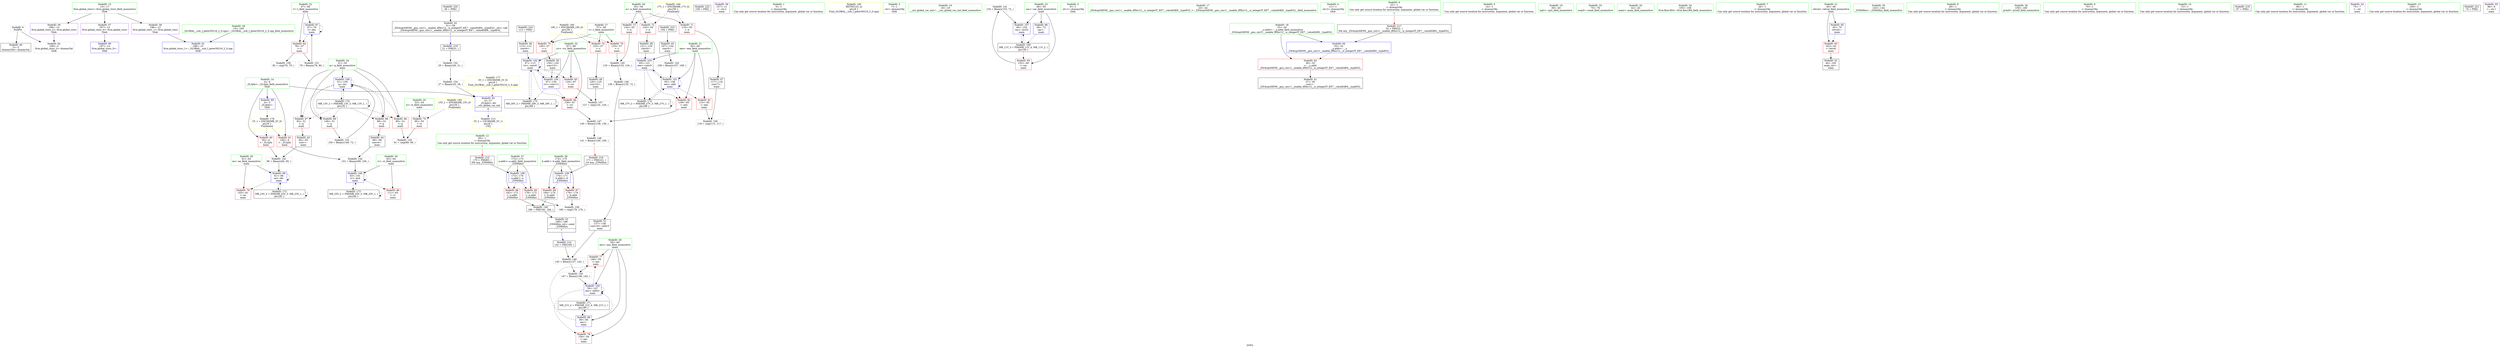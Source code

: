 digraph "SVFG" {
	label="SVFG";

	Node0x55759406e330 [shape=record,color=grey,label="{NodeID: 0\nNullPtr}"];
	Node0x55759406e330 -> Node0x557594078660[style=solid];
	Node0x55759406e330 -> Node0x55759407c210[style=solid];
	Node0x557594078de0 [shape=record,color=blue,label="{NodeID: 97\n47\<--79\nt\<--dec\nmain\n}"];
	Node0x557594078de0 -> Node0x55759407aac0[style=dashed];
	Node0x557594078de0 -> Node0x557594078de0[style=dashed];
	Node0x557594076f30 [shape=record,color=green,label="{NodeID: 14\n4\<--6\n_ZL3phi\<--_ZL3phi_field_insensitive\nGlob }"];
	Node0x557594076f30 -> Node0x55759407a780[style=solid];
	Node0x557594076f30 -> Node0x55759407a850[style=solid];
	Node0x557594076f30 -> Node0x55759407bf10[style=solid];
	Node0x557594076f30 -> Node0x55759407c310[style=solid];
	Node0x557594077bb0 [shape=record,color=green,label="{NodeID: 28\n59\<--60\nans\<--ans_field_insensitive\nmain\n}"];
	Node0x557594077bb0 -> Node0x55759407b550[style=solid];
	Node0x557594077bb0 -> Node0x55759407b620[style=solid];
	Node0x557594077bb0 -> Node0x557594078eb0[style=solid];
	Node0x557594077bb0 -> Node0x557594079460[style=solid];
	Node0x557594078830 [shape=record,color=black,label="{NodeID: 42\n31\<--38\n_ZSt4sqrtIiEN9__gnu_cxx11__enable_ifIXsr12__is_integerIT_EE7__valueEdE6__typeES2__ret\<--call\n_ZSt4sqrtIiEN9__gnu_cxx11__enable_ifIXsr12__is_integerIT_EE7__valueEdE6__typeES2_\n|{<s0>1}}"];
	Node0x557594078830:s0 -> Node0x557594099810[style=solid,color=blue];
	Node0x557594099ba0 [shape=record,color=black,label="{NodeID: 222\n158 = PHI()\n}"];
	Node0x55759407a3b0 [shape=record,color=purple,label="{NodeID: 56\n157\<--11\n\<--.str.2\nmain\n}"];
	Node0x5575940812f0 [shape=record,color=grey,label="{NodeID: 153\n150 = Binary(149, 72, )\n}"];
	Node0x5575940812f0 -> Node0x55759407d5d0[style=solid];
	Node0x55759407afa0 [shape=record,color=red,label="{NodeID: 70\n90\<--53\n\<--w\nmain\n}"];
	Node0x55759407afa0 -> Node0x5575940815f0[style=solid];
	Node0x55759407bb00 [shape=record,color=red,label="{NodeID: 84\n138\<--67\n\<--rrr\nmain\n}"];
	Node0x55759407bb00 -> Node0x5575940809f0[style=solid];
	Node0x557594076030 [shape=record,color=green,label="{NodeID: 1\n5\<--1\n\<--dummyObj\nCan only get source location for instruction, argument, global var or function.}"];
	Node0x557594078eb0 [shape=record,color=blue,label="{NodeID: 98\n59\<--85\nans\<--\nmain\n}"];
	Node0x557594078eb0 -> Node0x55759407b550[style=dashed];
	Node0x557594078eb0 -> Node0x55759407b620[style=dashed];
	Node0x557594078eb0 -> Node0x557594079460[style=dashed];
	Node0x557594078eb0 -> Node0x55759408a7c0[style=dashed];
	Node0x557594077030 [shape=record,color=green,label="{NodeID: 15\n13\<--17\nllvm.global_ctors\<--llvm.global_ctors_field_insensitive\nGlob }"];
	Node0x557594077030 -> Node0x55759407a480[style=solid];
	Node0x557594077030 -> Node0x55759407a580[style=solid];
	Node0x557594077030 -> Node0x55759407a680[style=solid];
	Node0x55759407d2c0 [shape=record,color=yellow,style=double,label="{NodeID: 195\nRETMU(2V_2)\npts\{6 \}\nFun[_GLOBAL__sub_I_peter50216_2_0.cpp]}"];
	Node0x557594077c80 [shape=record,color=green,label="{NodeID: 29\n61\<--62\nee\<--ee_field_insensitive\nmain\n}"];
	Node0x557594077c80 -> Node0x55759407b6f0[style=solid];
	Node0x557594077c80 -> Node0x557594078f80[style=solid];
	Node0x557594078900 [shape=record,color=black,label="{NodeID: 43\n94\<--93\nconv\<--\nmain\n}"];
	Node0x557594078900 -> Node0x557594080270[style=solid];
	Node0x557594099c70 [shape=record,color=black,label="{NodeID: 223\n104 = PHI()\n}"];
	Node0x557594099c70 -> Node0x557594078aa0[style=solid];
	Node0x557593ea6950 [shape=record,color=black,label="{NodeID: 140\n186 = PHI(182, 184, )\n}"];
	Node0x557593ea6950 -> Node0x55759407a140[style=solid];
	Node0x55759407a480 [shape=record,color=purple,label="{NodeID: 57\n197\<--13\nllvm.global_ctors_0\<--llvm.global_ctors\nGlob }"];
	Node0x55759407a480 -> Node0x55759407c010[style=solid];
	Node0x557594081470 [shape=record,color=grey,label="{NodeID: 154\n27 = Binary(25, 28, )\n}"];
	Node0x557594081470 -> Node0x55759407c310[style=solid];
	Node0x55759407b070 [shape=record,color=red,label="{NodeID: 71\n116\<--55\n\<--e\nmain\n}"];
	Node0x55759407b070 -> Node0x557594078c40[style=solid];
	Node0x55759407bbd0 [shape=record,color=red,label="{NodeID: 85\n178\<--172\n\<--a.addr\n_Z3MAXxx\n}"];
	Node0x55759407bbd0 -> Node0x557594081a70[style=solid];
	Node0x5575940760c0 [shape=record,color=green,label="{NodeID: 2\n7\<--1\n.str\<--dummyObj\nGlob }"];
	Node0x557594078f80 [shape=record,color=blue,label="{NodeID: 99\n61\<--96\nee\<--div\nmain\n}"];
	Node0x557594078f80 -> Node0x55759407b6f0[style=dashed];
	Node0x557594078f80 -> Node0x557594078f80[style=dashed];
	Node0x557594078f80 -> Node0x55759408acc0[style=dashed];
	Node0x557594077130 [shape=record,color=green,label="{NodeID: 16\n18\<--19\n__cxx_global_var_init\<--__cxx_global_var_init_field_insensitive\n}"];
	Node0x557594077d50 [shape=record,color=green,label="{NodeID: 30\n63\<--64\nrr\<--rr_field_insensitive\nmain\n}"];
	Node0x557594077d50 -> Node0x55759407b7c0[style=solid];
	Node0x557594077d50 -> Node0x557594079050[style=solid];
	Node0x5575940789d0 [shape=record,color=black,label="{NodeID: 44\n99\<--98\nconv4\<--\nmain\n}"];
	Node0x5575940789d0 -> Node0x557594080570[style=solid];
	Node0x557594099d70 [shape=record,color=black,label="{NodeID: 224\n112 = PHI()\n}"];
	Node0x557594099d70 -> Node0x557594078b70[style=solid];
	Node0x557594079be0 [shape=record,color=grey,label="{NodeID: 141\n154 = Binary(153, 72, )\n}"];
	Node0x557594079be0 -> Node0x55759407d6a0[style=solid];
	Node0x55759407a580 [shape=record,color=purple,label="{NodeID: 58\n198\<--13\nllvm.global_ctors_1\<--llvm.global_ctors\nGlob }"];
	Node0x55759407a580 -> Node0x55759407c110[style=solid];
	Node0x5575940815f0 [shape=record,color=grey,label="{NodeID: 155\n91 = cmp(89, 90, )\n}"];
	Node0x55759407b140 [shape=record,color=red,label="{NodeID: 72\n120\<--55\n\<--e\nmain\n}"];
	Node0x55759407b140 -> Node0x557594079d30[style=solid];
	Node0x557594089dc0 [shape=record,color=black,label="{NodeID: 169\nMR_11V_3 = PHI(MR_11V_4, MR_11V_2, )\npts\{50 \}\n}"];
	Node0x557594089dc0 -> Node0x55759407ab90[style=dashed];
	Node0x557594089dc0 -> Node0x55759407d6a0[style=dashed];
	Node0x55759407bca0 [shape=record,color=red,label="{NodeID: 86\n182\<--172\n\<--a.addr\n_Z3MAXxx\n}"];
	Node0x55759407bca0 -> Node0x557593ea6950[style=solid];
	Node0x557594076150 [shape=record,color=green,label="{NodeID: 3\n9\<--1\n.str.1\<--dummyObj\nGlob }"];
	Node0x55759408d180 [shape=record,color=yellow,style=double,label="{NodeID: 183\n15V_1 = ENCHI(MR_15V_0)\npts\{54 \}\nFun[main]}"];
	Node0x55759408d180 -> Node0x55759407afa0[style=dashed];
	Node0x557594079050 [shape=record,color=blue,label="{NodeID: 100\n63\<--101\nrr\<--mul\nmain\n}"];
	Node0x557594079050 -> Node0x55759407b7c0[style=dashed];
	Node0x557594079050 -> Node0x557594079050[style=dashed];
	Node0x557594079050 -> Node0x55759408b1c0[style=dashed];
	Node0x557594077230 [shape=record,color=green,label="{NodeID: 17\n23\<--24\n_ZSt4sqrtIiEN9__gnu_cxx11__enable_ifIXsr12__is_integerIT_EE7__valueEdE6__typeES2_\<--_ZSt4sqrtIiEN9__gnu_cxx11__enable_ifIXsr12__is_integerIT_EE7__valueEdE6__typeES2__field_insensitive\n}"];
	Node0x557594077e20 [shape=record,color=green,label="{NodeID: 31\n65\<--66\neee\<--eee_field_insensitive\nmain\n}"];
	Node0x557594077e20 -> Node0x55759407b890[style=solid];
	Node0x557594077e20 -> Node0x55759407b960[style=solid];
	Node0x557594077e20 -> Node0x557594079120[style=solid];
	Node0x557594077e20 -> Node0x5575940792c0[style=solid];
	Node0x557594078aa0 [shape=record,color=black,label="{NodeID: 45\n107\<--104\nconv5\<--\nmain\n}"];
	Node0x557594078aa0 -> Node0x5575940803f0[style=solid];
	Node0x557594080270 [shape=record,color=grey,label="{NodeID: 142\n96 = Binary(94, 95, )\n}"];
	Node0x557594080270 -> Node0x557594078f80[style=solid];
	Node0x55759407a680 [shape=record,color=purple,label="{NodeID: 59\n199\<--13\nllvm.global_ctors_2\<--llvm.global_ctors\nGlob }"];
	Node0x55759407a680 -> Node0x55759407c210[style=solid];
	Node0x557594081770 [shape=record,color=grey,label="{NodeID: 156\n118 = cmp(115, 117, )\n}"];
	Node0x55759407b210 [shape=record,color=red,label="{NodeID: 73\n134\<--55\n\<--e\nmain\n}"];
	Node0x55759407b210 -> Node0x5575940806f0[style=solid];
	Node0x55759408a2c0 [shape=record,color=black,label="{NodeID: 170\nMR_13V_2 = PHI(MR_13V_3, MR_13V_1, )\npts\{52 \}\n}"];
	Node0x55759408a2c0 -> Node0x55759407ac60[style=dashed];
	Node0x55759408a2c0 -> Node0x55759407ad30[style=dashed];
	Node0x55759408a2c0 -> Node0x55759407ae00[style=dashed];
	Node0x55759408a2c0 -> Node0x55759407aed0[style=dashed];
	Node0x55759408a2c0 -> Node0x55759407d5d0[style=dashed];
	Node0x55759408a2c0 -> Node0x55759408a2c0[style=dashed];
	Node0x55759407bd70 [shape=record,color=red,label="{NodeID: 87\n179\<--174\n\<--b.addr\n_Z3MAXxx\n}"];
	Node0x55759407bd70 -> Node0x557594081a70[style=solid];
	Node0x5575940761e0 [shape=record,color=green,label="{NodeID: 4\n11\<--1\n.str.2\<--dummyObj\nGlob }"];
	Node0x55759408d260 [shape=record,color=yellow,style=double,label="{NodeID: 184\n17V_1 = ENCHI(MR_17V_0)\npts\{56 \}\nFun[main]}"];
	Node0x55759408d260 -> Node0x55759407b070[style=dashed];
	Node0x55759408d260 -> Node0x55759407b140[style=dashed];
	Node0x55759408d260 -> Node0x55759407b210[style=dashed];
	Node0x557594079120 [shape=record,color=blue,label="{NodeID: 101\n65\<--108\neee\<--add\nmain\n}"];
	Node0x557594079120 -> Node0x55759407b890[style=dashed];
	Node0x557594079120 -> Node0x55759407b960[style=dashed];
	Node0x557594079120 -> Node0x557594079120[style=dashed];
	Node0x557594079120 -> Node0x5575940792c0[style=dashed];
	Node0x557594079120 -> Node0x55759408b6c0[style=dashed];
	Node0x557594077330 [shape=record,color=green,label="{NodeID: 18\n33\<--34\n__x.addr\<--__x.addr_field_insensitive\n_ZSt4sqrtIiEN9__gnu_cxx11__enable_ifIXsr12__is_integerIT_EE7__valueEdE6__typeES2_\n}"];
	Node0x557594077330 -> Node0x55759407a920[style=solid];
	Node0x557594077330 -> Node0x55759407c3e0[style=solid];
	Node0x557594077ef0 [shape=record,color=green,label="{NodeID: 32\n67\<--68\nrrr\<--rrr_field_insensitive\nmain\n}"];
	Node0x557594077ef0 -> Node0x55759407ba30[style=solid];
	Node0x557594077ef0 -> Node0x55759407bb00[style=solid];
	Node0x557594077ef0 -> Node0x5575940791f0[style=solid];
	Node0x557594077ef0 -> Node0x557594079390[style=solid];
	Node0x557594078b70 [shape=record,color=black,label="{NodeID: 46\n113\<--112\nconv6\<--\nmain\n}"];
	Node0x557594078b70 -> Node0x5575940791f0[style=solid];
	Node0x5575940803f0 [shape=record,color=grey,label="{NodeID: 143\n108 = Binary(107, 109, )\n}"];
	Node0x5575940803f0 -> Node0x557594079120[style=solid];
	Node0x55759407a780 [shape=record,color=red,label="{NodeID: 60\n95\<--4\n\<--_ZL3phi\nmain\n}"];
	Node0x55759407a780 -> Node0x557594080270[style=solid];
	Node0x5575940818f0 [shape=record,color=grey,label="{NodeID: 157\n127 = cmp(124, 126, )\n}"];
	Node0x55759407b2e0 [shape=record,color=red,label="{NodeID: 74\n125\<--57\n\<--r\nmain\n}"];
	Node0x55759407b2e0 -> Node0x557594079e00[style=solid];
	Node0x55759408a7c0 [shape=record,color=black,label="{NodeID: 171\nMR_21V_2 = PHI(MR_21V_4, MR_21V_1, )\npts\{60 \}\n}"];
	Node0x55759408a7c0 -> Node0x557594078eb0[style=dashed];
	Node0x55759407be40 [shape=record,color=red,label="{NodeID: 88\n184\<--174\n\<--b.addr\n_Z3MAXxx\n}"];
	Node0x55759407be40 -> Node0x557593ea6950[style=solid];
	Node0x557594076a20 [shape=record,color=green,label="{NodeID: 5\n14\<--1\n\<--dummyObj\nCan only get source location for instruction, argument, global var or function.}"];
	Node0x55759408d340 [shape=record,color=yellow,style=double,label="{NodeID: 185\n19V_1 = ENCHI(MR_19V_0)\npts\{58 \}\nFun[main]}"];
	Node0x55759408d340 -> Node0x55759407b2e0[style=dashed];
	Node0x55759408d340 -> Node0x55759407b3b0[style=dashed];
	Node0x55759408d340 -> Node0x55759407b480[style=dashed];
	Node0x5575940791f0 [shape=record,color=blue,label="{NodeID: 102\n67\<--113\nrrr\<--conv6\nmain\n}"];
	Node0x5575940791f0 -> Node0x55759407ba30[style=dashed];
	Node0x5575940791f0 -> Node0x55759407bb00[style=dashed];
	Node0x5575940791f0 -> Node0x5575940791f0[style=dashed];
	Node0x5575940791f0 -> Node0x557594079390[style=dashed];
	Node0x5575940791f0 -> Node0x55759408bbc0[style=dashed];
	Node0x557594077400 [shape=record,color=green,label="{NodeID: 19\n39\<--40\nsqrt\<--sqrt_field_insensitive\n}"];
	Node0x557594077fc0 [shape=record,color=green,label="{NodeID: 33\n75\<--76\nscanf\<--scanf_field_insensitive\n}"];
	Node0x557594090fb0 [shape=record,color=yellow,style=double,label="{NodeID: 213\n2V_2 = CSCHI(MR_2V_1)\npts\{6 \}\nCS[]}"];
	Node0x557594078c40 [shape=record,color=black,label="{NodeID: 47\n117\<--116\nconv7\<--\nmain\n}"];
	Node0x557594078c40 -> Node0x557594081770[style=solid];
	Node0x557594080570 [shape=record,color=grey,label="{NodeID: 144\n101 = Binary(99, 100, )\n}"];
	Node0x557594080570 -> Node0x557594079050[style=solid];
	Node0x55759407a850 [shape=record,color=red,label="{NodeID: 61\n100\<--4\n\<--_ZL3phi\nmain\n}"];
	Node0x55759407a850 -> Node0x557594080570[style=solid];
	Node0x557594081a70 [shape=record,color=grey,label="{NodeID: 158\n180 = cmp(178, 179, )\n}"];
	Node0x55759407b3b0 [shape=record,color=red,label="{NodeID: 75\n129\<--57\n\<--r\nmain\n}"];
	Node0x55759407b3b0 -> Node0x557594079ed0[style=solid];
	Node0x55759408acc0 [shape=record,color=black,label="{NodeID: 172\nMR_23V_2 = PHI(MR_23V_3, MR_23V_1, )\npts\{62 \}\n}"];
	Node0x55759408acc0 -> Node0x557594078f80[style=dashed];
	Node0x55759408acc0 -> Node0x55759408acc0[style=dashed];
	Node0x55759407bf10 [shape=record,color=blue,label="{NodeID: 89\n4\<--5\n_ZL3phi\<--\nGlob }"];
	Node0x55759407bf10 -> Node0x55759408ccf0[style=dashed];
	Node0x557594076ab0 [shape=record,color=green,label="{NodeID: 6\n22\<--1\n\<--dummyObj\nCan only get source location for instruction, argument, global var or function.|{<s0>1}}"];
	Node0x557594076ab0:s0 -> Node0x557594098a10[style=solid,color=red];
	Node0x5575940792c0 [shape=record,color=blue,label="{NodeID: 103\n65\<--121\neee\<--conv9\nmain\n}"];
	Node0x5575940792c0 -> Node0x55759407b960[style=dashed];
	Node0x5575940792c0 -> Node0x557594079120[style=dashed];
	Node0x5575940792c0 -> Node0x55759408b6c0[style=dashed];
	Node0x557594077500 [shape=record,color=green,label="{NodeID: 20\n42\<--43\nmain\<--main_field_insensitive\n}"];
	Node0x5575940780c0 [shape=record,color=green,label="{NodeID: 34\n105\<--106\nllvm.floor.f64\<--llvm.floor.f64_field_insensitive\n}"];
	Node0x557594098e60 [shape=record,color=black,label="{NodeID: 214\n142 = PHI(169, )\n}"];
	Node0x557594098e60 -> Node0x557594080cf0[style=solid];
	Node0x557594079d30 [shape=record,color=black,label="{NodeID: 48\n121\<--120\nconv9\<--\nmain\n}"];
	Node0x557594079d30 -> Node0x5575940792c0[style=solid];
	Node0x5575940806f0 [shape=record,color=grey,label="{NodeID: 145\n135 = Binary(133, 134, )\n}"];
	Node0x5575940806f0 -> Node0x557594080870[style=solid];
	Node0x55759407a920 [shape=record,color=red,label="{NodeID: 62\n36\<--33\n\<--__x.addr\n_ZSt4sqrtIiEN9__gnu_cxx11__enable_ifIXsr12__is_integerIT_EE7__valueEdE6__typeES2_\n}"];
	Node0x55759407a920 -> Node0x557594078760[style=solid];
	Node0x557594081bf0 [shape=record,color=grey,label="{NodeID: 159\n82 = cmp(78, 70, )\n}"];
	Node0x55759407b480 [shape=record,color=red,label="{NodeID: 76\n133\<--57\n\<--r\nmain\n}"];
	Node0x55759407b480 -> Node0x5575940806f0[style=solid];
	Node0x55759408b1c0 [shape=record,color=black,label="{NodeID: 173\nMR_25V_2 = PHI(MR_25V_3, MR_25V_1, )\npts\{64 \}\n}"];
	Node0x55759408b1c0 -> Node0x557594079050[style=dashed];
	Node0x55759408b1c0 -> Node0x55759408b1c0[style=dashed];
	Node0x55759407c010 [shape=record,color=blue,label="{NodeID: 90\n197\<--14\nllvm.global_ctors_0\<--\nGlob }"];
	Node0x557594076b40 [shape=record,color=green,label="{NodeID: 7\n26\<--1\n\<--dummyObj\nCan only get source location for instruction, argument, global var or function.}"];
	Node0x557594079390 [shape=record,color=blue,label="{NodeID: 104\n67\<--130\nrrr\<--conv13\nmain\n}"];
	Node0x557594079390 -> Node0x55759407bb00[style=dashed];
	Node0x557594079390 -> Node0x5575940791f0[style=dashed];
	Node0x557594079390 -> Node0x55759408bbc0[style=dashed];
	Node0x557594077600 [shape=record,color=green,label="{NodeID: 21\n45\<--46\nretval\<--retval_field_insensitive\nmain\n}"];
	Node0x557594077600 -> Node0x55759407a9f0[style=solid];
	Node0x557594077600 -> Node0x55759407c4b0[style=solid];
	Node0x5575940781c0 [shape=record,color=green,label="{NodeID: 35\n143\<--144\n_Z3MAXxx\<--_Z3MAXxx_field_insensitive\n}"];
	Node0x557594098d90 [shape=record,color=black,label="{NodeID: 215\n170 = PHI(85, )\n0th arg _Z3MAXxx }"];
	Node0x557594098d90 -> Node0x55759407d770[style=solid];
	Node0x557594079e00 [shape=record,color=black,label="{NodeID: 49\n126\<--125\nconv10\<--\nmain\n}"];
	Node0x557594079e00 -> Node0x5575940818f0[style=solid];
	Node0x557594080870 [shape=record,color=grey,label="{NodeID: 146\n136 = Binary(135, 72, )\n}"];
	Node0x557594080870 -> Node0x557594079fa0[style=solid];
	Node0x55759407a9f0 [shape=record,color=red,label="{NodeID: 63\n162\<--45\n\<--retval\nmain\n}"];
	Node0x55759407a9f0 -> Node0x55759407a070[style=solid];
	Node0x55759407b550 [shape=record,color=red,label="{NodeID: 77\n146\<--59\n\<--ans\nmain\n}"];
	Node0x55759407b550 -> Node0x557594080e70[style=solid];
	Node0x55759408b6c0 [shape=record,color=black,label="{NodeID: 174\nMR_27V_2 = PHI(MR_27V_3, MR_27V_1, )\npts\{66 \}\n}"];
	Node0x55759408b6c0 -> Node0x557594079120[style=dashed];
	Node0x55759408b6c0 -> Node0x55759408b6c0[style=dashed];
	Node0x55759407c110 [shape=record,color=blue,label="{NodeID: 91\n198\<--15\nllvm.global_ctors_1\<--_GLOBAL__sub_I_peter50216_2_0.cpp\nGlob }"];
	Node0x557594076bd0 [shape=record,color=green,label="{NodeID: 8\n28\<--1\n\<--dummyObj\nCan only get source location for instruction, argument, global var or function.}"];
	Node0x557594079460 [shape=record,color=blue,label="{NodeID: 105\n59\<--147\nans\<--add21\nmain\n}"];
	Node0x557594079460 -> Node0x55759407b550[style=dashed];
	Node0x557594079460 -> Node0x55759407b620[style=dashed];
	Node0x557594079460 -> Node0x557594079460[style=dashed];
	Node0x557594079460 -> Node0x55759408a7c0[style=dashed];
	Node0x5575940776d0 [shape=record,color=green,label="{NodeID: 22\n47\<--48\nt\<--t_field_insensitive\nmain\n}"];
	Node0x5575940776d0 -> Node0x55759407aac0[style=solid];
	Node0x5575940776d0 -> Node0x557594078de0[style=solid];
	Node0x5575940782c0 [shape=record,color=green,label="{NodeID: 36\n159\<--160\nprintf\<--printf_field_insensitive\n}"];
	Node0x5575940988d0 [shape=record,color=black,label="{NodeID: 216\n171 = PHI(141, )\n1st arg _Z3MAXxx }"];
	Node0x5575940988d0 -> Node0x55759407d840[style=solid];
	Node0x557594079ed0 [shape=record,color=black,label="{NodeID: 50\n130\<--129\nconv13\<--\nmain\n}"];
	Node0x557594079ed0 -> Node0x557594079390[style=solid];
	Node0x5575940809f0 [shape=record,color=grey,label="{NodeID: 147\n140 = Binary(138, 139, )\n}"];
	Node0x5575940809f0 -> Node0x557594080b70[style=solid];
	Node0x55759407aac0 [shape=record,color=red,label="{NodeID: 64\n78\<--47\n\<--t\nmain\n}"];
	Node0x55759407aac0 -> Node0x557594080ff0[style=solid];
	Node0x55759407aac0 -> Node0x557594081bf0[style=solid];
	Node0x55759407b620 [shape=record,color=red,label="{NodeID: 78\n156\<--59\n\<--ans\nmain\n}"];
	Node0x55759408bbc0 [shape=record,color=black,label="{NodeID: 175\nMR_29V_2 = PHI(MR_29V_3, MR_29V_1, )\npts\{68 \}\n}"];
	Node0x55759408bbc0 -> Node0x5575940791f0[style=dashed];
	Node0x55759408bbc0 -> Node0x55759408bbc0[style=dashed];
	Node0x55759407c210 [shape=record,color=blue, style = dotted,label="{NodeID: 92\n199\<--3\nllvm.global_ctors_2\<--dummyVal\nGlob }"];
	Node0x557594076c60 [shape=record,color=green,label="{NodeID: 9\n70\<--1\n\<--dummyObj\nCan only get source location for instruction, argument, global var or function.}"];
	Node0x55759407d5d0 [shape=record,color=blue,label="{NodeID: 106\n51\<--150\nq\<--inc\nmain\n}"];
	Node0x55759407d5d0 -> Node0x55759407ac60[style=dashed];
	Node0x55759407d5d0 -> Node0x55759407ad30[style=dashed];
	Node0x55759407d5d0 -> Node0x55759407ae00[style=dashed];
	Node0x55759407d5d0 -> Node0x55759407aed0[style=dashed];
	Node0x55759407d5d0 -> Node0x55759407d5d0[style=dashed];
	Node0x55759407d5d0 -> Node0x55759408a2c0[style=dashed];
	Node0x5575940777a0 [shape=record,color=green,label="{NodeID: 23\n49\<--50\ncas\<--cas_field_insensitive\nmain\n}"];
	Node0x5575940777a0 -> Node0x55759407ab90[style=solid];
	Node0x5575940777a0 -> Node0x557594078d10[style=solid];
	Node0x5575940777a0 -> Node0x55759407d6a0[style=solid];
	Node0x5575940783c0 [shape=record,color=green,label="{NodeID: 37\n172\<--173\na.addr\<--a.addr_field_insensitive\n_Z3MAXxx\n}"];
	Node0x5575940783c0 -> Node0x55759407bbd0[style=solid];
	Node0x5575940783c0 -> Node0x55759407bca0[style=solid];
	Node0x5575940783c0 -> Node0x55759407d770[style=solid];
	Node0x557594098a10 [shape=record,color=black,label="{NodeID: 217\n32 = PHI(22, )\n0th arg _ZSt4sqrtIiEN9__gnu_cxx11__enable_ifIXsr12__is_integerIT_EE7__valueEdE6__typeES2_ }"];
	Node0x557594098a10 -> Node0x55759407c3e0[style=solid];
	Node0x557594079fa0 [shape=record,color=black,label="{NodeID: 51\n137\<--136\nconv16\<--add15\nmain\n}"];
	Node0x557594079fa0 -> Node0x557594080cf0[style=solid];
	Node0x557594080b70 [shape=record,color=grey,label="{NodeID: 148\n141 = Binary(140, 109, )\n|{<s0>7}}"];
	Node0x557594080b70:s0 -> Node0x5575940988d0[style=solid,color=red];
	Node0x55759407ab90 [shape=record,color=red,label="{NodeID: 65\n153\<--49\n\<--cas\nmain\n}"];
	Node0x55759407ab90 -> Node0x557594079be0[style=solid];
	Node0x55759407b6f0 [shape=record,color=red,label="{NodeID: 79\n103\<--61\n\<--ee\nmain\n}"];
	Node0x55759407c310 [shape=record,color=blue,label="{NodeID: 93\n4\<--27\n_ZL3phi\<--div\n__cxx_global_var_init\n|{<s0>9}}"];
	Node0x55759407c310:s0 -> Node0x557594090fb0[style=dashed,color=blue];
	Node0x557594076cf0 [shape=record,color=green,label="{NodeID: 10\n72\<--1\n\<--dummyObj\nCan only get source location for instruction, argument, global var or function.}"];
	Node0x55759407d6a0 [shape=record,color=blue,label="{NodeID: 107\n49\<--154\ncas\<--inc22\nmain\n}"];
	Node0x55759407d6a0 -> Node0x557594089dc0[style=dashed];
	Node0x557594077870 [shape=record,color=green,label="{NodeID: 24\n51\<--52\nq\<--q_field_insensitive\nmain\n}"];
	Node0x557594077870 -> Node0x55759407ac60[style=solid];
	Node0x557594077870 -> Node0x55759407ad30[style=solid];
	Node0x557594077870 -> Node0x55759407ae00[style=solid];
	Node0x557594077870 -> Node0x55759407aed0[style=solid];
	Node0x557594077870 -> Node0x55759407d5d0[style=solid];
	Node0x557594078490 [shape=record,color=green,label="{NodeID: 38\n174\<--175\nb.addr\<--b.addr_field_insensitive\n_Z3MAXxx\n}"];
	Node0x557594078490 -> Node0x55759407bd70[style=solid];
	Node0x557594078490 -> Node0x55759407be40[style=solid];
	Node0x557594078490 -> Node0x55759407d840[style=solid];
	Node0x557594099710 [shape=record,color=black,label="{NodeID: 218\n87 = PHI()\n}"];
	Node0x55759407a070 [shape=record,color=black,label="{NodeID: 52\n44\<--162\nmain_ret\<--\nmain\n}"];
	Node0x557594080cf0 [shape=record,color=grey,label="{NodeID: 149\n145 = Binary(137, 142, )\n}"];
	Node0x557594080cf0 -> Node0x557594080e70[style=solid];
	Node0x55759407ac60 [shape=record,color=red,label="{NodeID: 66\n89\<--51\n\<--q\nmain\n}"];
	Node0x55759407ac60 -> Node0x5575940815f0[style=solid];
	Node0x55759407b7c0 [shape=record,color=red,label="{NodeID: 80\n111\<--63\n\<--rr\nmain\n}"];
	Node0x55759408cbe0 [shape=record,color=yellow,style=double,label="{NodeID: 177\n2V_1 = ENCHI(MR_2V_0)\npts\{6 \}\nFun[_GLOBAL__sub_I_peter50216_2_0.cpp]|{<s0>9}}"];
	Node0x55759408cbe0:s0 -> Node0x55759407c310[style=dashed,color=red];
	Node0x55759407c3e0 [shape=record,color=blue,label="{NodeID: 94\n33\<--32\n__x.addr\<--__x\n_ZSt4sqrtIiEN9__gnu_cxx11__enable_ifIXsr12__is_integerIT_EE7__valueEdE6__typeES2_\n}"];
	Node0x55759407c3e0 -> Node0x55759407a920[style=dashed];
	Node0x557594076d80 [shape=record,color=green,label="{NodeID: 11\n80\<--1\n\<--dummyObj\nCan only get source location for instruction, argument, global var or function.}"];
	Node0x55759407d770 [shape=record,color=blue,label="{NodeID: 108\n172\<--170\na.addr\<--a\n_Z3MAXxx\n}"];
	Node0x55759407d770 -> Node0x55759407bbd0[style=dashed];
	Node0x55759407d770 -> Node0x55759407bca0[style=dashed];
	Node0x557594077940 [shape=record,color=green,label="{NodeID: 25\n53\<--54\nw\<--w_field_insensitive\nmain\n}"];
	Node0x557594077940 -> Node0x55759407afa0[style=solid];
	Node0x557594078560 [shape=record,color=green,label="{NodeID: 39\n15\<--193\n_GLOBAL__sub_I_peter50216_2_0.cpp\<--_GLOBAL__sub_I_peter50216_2_0.cpp_field_insensitive\n}"];
	Node0x557594078560 -> Node0x55759407c110[style=solid];
	Node0x557594099810 [shape=record,color=black,label="{NodeID: 219\n21 = PHI(31, )\n}"];
	Node0x557594099810 -> Node0x557594081170[style=solid];
	Node0x55759407a140 [shape=record,color=black,label="{NodeID: 53\n169\<--186\n_Z3MAXxx_ret\<--cond\n_Z3MAXxx\n|{<s0>7}}"];
	Node0x55759407a140:s0 -> Node0x557594098e60[style=solid,color=blue];
	Node0x557594080e70 [shape=record,color=grey,label="{NodeID: 150\n147 = Binary(146, 145, )\n}"];
	Node0x557594080e70 -> Node0x557594079460[style=solid];
	Node0x55759407ad30 [shape=record,color=red,label="{NodeID: 67\n93\<--51\n\<--q\nmain\n}"];
	Node0x55759407ad30 -> Node0x557594078900[style=solid];
	Node0x55759407b890 [shape=record,color=red,label="{NodeID: 81\n115\<--65\n\<--eee\nmain\n}"];
	Node0x55759407b890 -> Node0x557594081770[style=solid];
	Node0x55759408ccf0 [shape=record,color=yellow,style=double,label="{NodeID: 178\n2V_1 = ENCHI(MR_2V_0)\npts\{6 \}\nFun[main]}"];
	Node0x55759408ccf0 -> Node0x55759407a780[style=dashed];
	Node0x55759408ccf0 -> Node0x55759407a850[style=dashed];
	Node0x55759407c4b0 [shape=record,color=blue,label="{NodeID: 95\n45\<--70\nretval\<--\nmain\n}"];
	Node0x55759407c4b0 -> Node0x55759407a9f0[style=dashed];
	Node0x557594076e10 [shape=record,color=green,label="{NodeID: 12\n85\<--1\n\<--dummyObj\nCan only get source location for instruction, argument, global var or function.|{<s0>7}}"];
	Node0x557594076e10:s0 -> Node0x557594098d90[style=solid,color=red];
	Node0x55759407d840 [shape=record,color=blue,label="{NodeID: 109\n174\<--171\nb.addr\<--b\n_Z3MAXxx\n}"];
	Node0x55759407d840 -> Node0x55759407bd70[style=dashed];
	Node0x55759407d840 -> Node0x55759407be40[style=dashed];
	Node0x557594077a10 [shape=record,color=green,label="{NodeID: 26\n55\<--56\ne\<--e_field_insensitive\nmain\n}"];
	Node0x557594077a10 -> Node0x55759407b070[style=solid];
	Node0x557594077a10 -> Node0x55759407b140[style=solid];
	Node0x557594077a10 -> Node0x55759407b210[style=solid];
	Node0x557594078660 [shape=record,color=black,label="{NodeID: 40\n2\<--3\ndummyVal\<--dummyVal\n}"];
	Node0x557594099a00 [shape=record,color=black,label="{NodeID: 220\n38 = PHI()\n}"];
	Node0x557594099a00 -> Node0x557594078830[style=solid];
	Node0x55759407a210 [shape=record,color=purple,label="{NodeID: 54\n73\<--7\n\<--.str\nmain\n}"];
	Node0x557594080ff0 [shape=record,color=grey,label="{NodeID: 151\n79 = Binary(78, 80, )\n}"];
	Node0x557594080ff0 -> Node0x557594078de0[style=solid];
	Node0x55759407ae00 [shape=record,color=red,label="{NodeID: 68\n98\<--51\n\<--q\nmain\n}"];
	Node0x55759407ae00 -> Node0x5575940789d0[style=solid];
	Node0x55759407b960 [shape=record,color=red,label="{NodeID: 82\n139\<--65\n\<--eee\nmain\n}"];
	Node0x55759407b960 -> Node0x5575940809f0[style=solid];
	Node0x557594078d10 [shape=record,color=blue,label="{NodeID: 96\n49\<--72\ncas\<--\nmain\n}"];
	Node0x557594078d10 -> Node0x557594089dc0[style=dashed];
	Node0x557594076ea0 [shape=record,color=green,label="{NodeID: 13\n109\<--1\n\<--dummyObj\nCan only get source location for instruction, argument, global var or function.}"];
	Node0x557594077ae0 [shape=record,color=green,label="{NodeID: 27\n57\<--58\nr\<--r_field_insensitive\nmain\n}"];
	Node0x557594077ae0 -> Node0x55759407b2e0[style=solid];
	Node0x557594077ae0 -> Node0x55759407b3b0[style=solid];
	Node0x557594077ae0 -> Node0x55759407b480[style=solid];
	Node0x557594078760 [shape=record,color=black,label="{NodeID: 41\n37\<--36\nconv\<--\n_ZSt4sqrtIiEN9__gnu_cxx11__enable_ifIXsr12__is_integerIT_EE7__valueEdE6__typeES2_\n}"];
	Node0x557594099ad0 [shape=record,color=black,label="{NodeID: 221\n74 = PHI()\n}"];
	Node0x55759407a2e0 [shape=record,color=purple,label="{NodeID: 55\n86\<--9\n\<--.str.1\nmain\n}"];
	Node0x557594081170 [shape=record,color=grey,label="{NodeID: 152\n25 = Binary(26, 21, )\n}"];
	Node0x557594081170 -> Node0x557594081470[style=solid];
	Node0x55759407aed0 [shape=record,color=red,label="{NodeID: 69\n149\<--51\n\<--q\nmain\n}"];
	Node0x55759407aed0 -> Node0x5575940812f0[style=solid];
	Node0x55759407ba30 [shape=record,color=red,label="{NodeID: 83\n124\<--67\n\<--rrr\nmain\n}"];
	Node0x55759407ba30 -> Node0x5575940818f0[style=solid];
}
